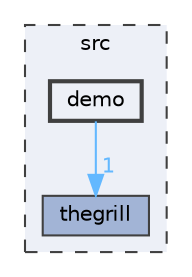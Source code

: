 digraph "src/demo"
{
 // LATEX_PDF_SIZE
  bgcolor="transparent";
  edge [fontname=Helvetica,fontsize=10,labelfontname=Helvetica,labelfontsize=10];
  node [fontname=Helvetica,fontsize=10,shape=box,height=0.2,width=0.4];
  compound=true
  subgraph clusterdir_68267d1309a1af8e8297ef4c3efbcdba {
    graph [ bgcolor="#edf0f7", pencolor="grey25", label="src", fontname=Helvetica,fontsize=10 style="filled,dashed", URL="dir_68267d1309a1af8e8297ef4c3efbcdba.html",tooltip=""]
  dir_89bdfe00eb1a948b334ef87df51a4ae0 [label="thegrill", fillcolor="#a2b4d6", color="grey25", style="filled", URL="dir_89bdfe00eb1a948b334ef87df51a4ae0.html",tooltip=""];
  dir_ea2db1c5c9ef405bfa9ccf9d4f68ec9b [label="demo", fillcolor="#edf0f7", color="grey25", style="filled,bold", URL="dir_ea2db1c5c9ef405bfa9ccf9d4f68ec9b.html",tooltip=""];
  }
  dir_ea2db1c5c9ef405bfa9ccf9d4f68ec9b->dir_89bdfe00eb1a948b334ef87df51a4ae0 [headlabel="1", labeldistance=1.5 headhref="dir_000000_000003.html" href="dir_000000_000003.html" color="steelblue1" fontcolor="steelblue1"];
}
